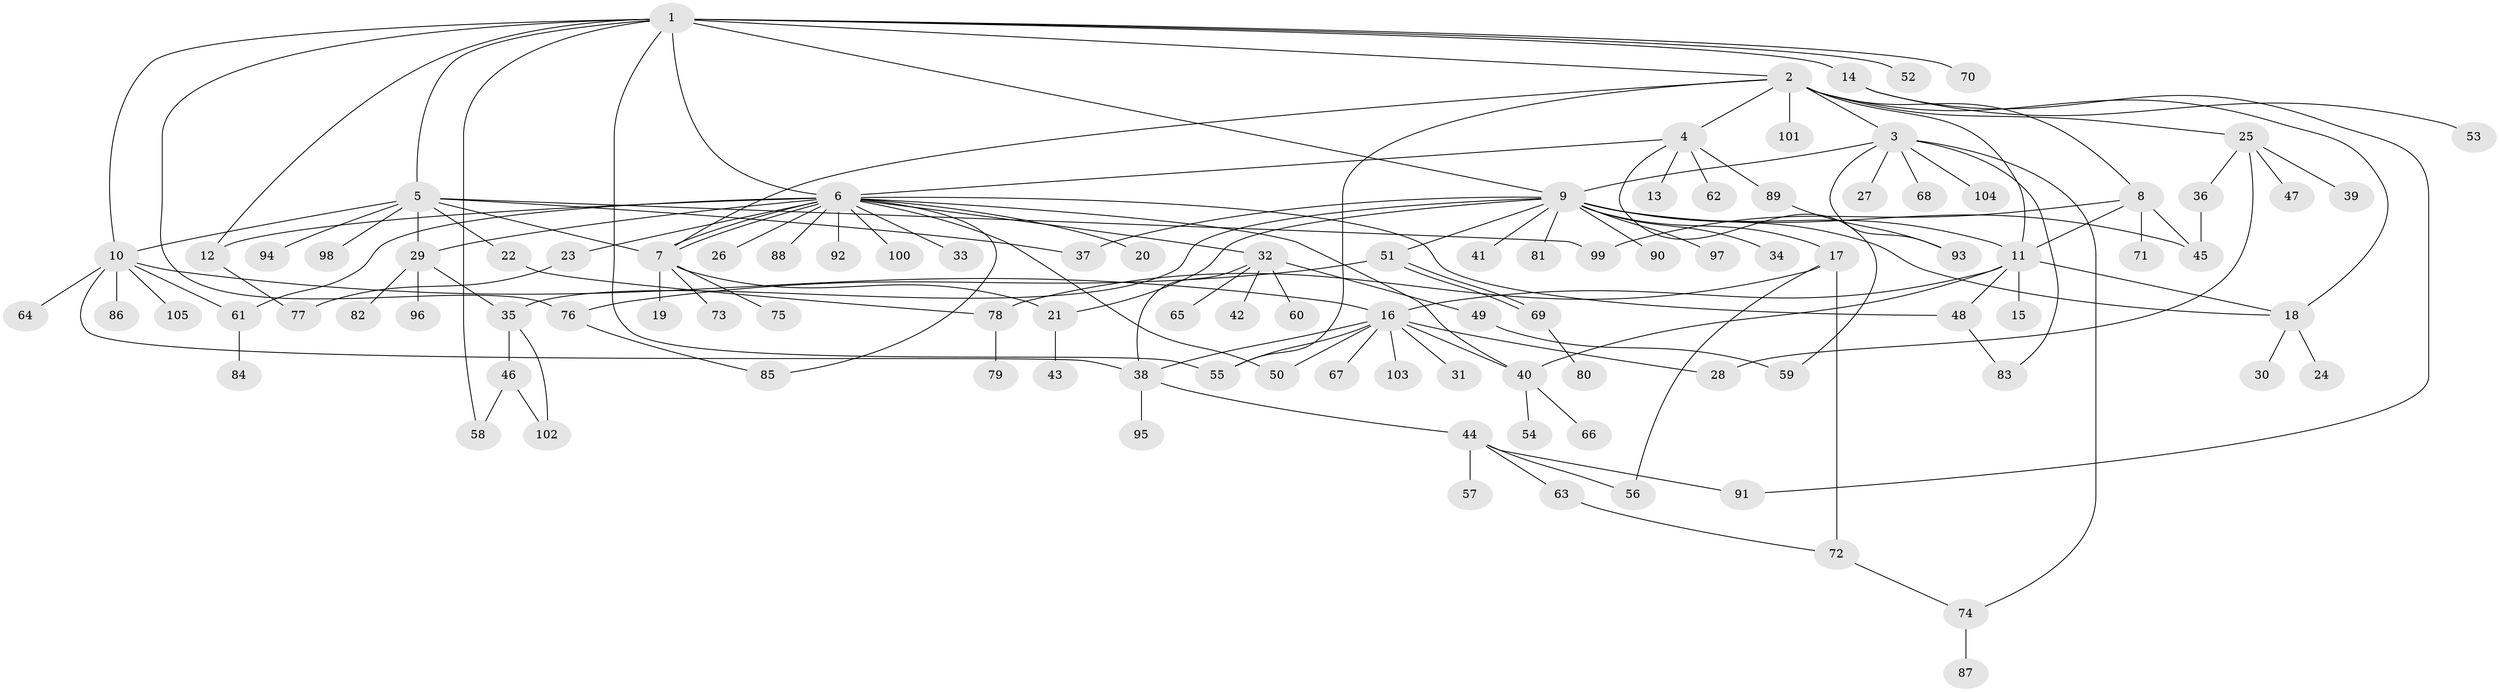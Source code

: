 // coarse degree distribution, {12: 0.02631578947368421, 8: 0.02631578947368421, 6: 0.013157894736842105, 9: 0.013157894736842105, 18: 0.013157894736842105, 7: 0.02631578947368421, 5: 0.05263157894736842, 16: 0.013157894736842105, 10: 0.013157894736842105, 3: 0.06578947368421052, 1: 0.5, 4: 0.05263157894736842, 2: 0.18421052631578946}
// Generated by graph-tools (version 1.1) at 2025/52/02/27/25 19:52:00]
// undirected, 105 vertices, 147 edges
graph export_dot {
graph [start="1"]
  node [color=gray90,style=filled];
  1;
  2;
  3;
  4;
  5;
  6;
  7;
  8;
  9;
  10;
  11;
  12;
  13;
  14;
  15;
  16;
  17;
  18;
  19;
  20;
  21;
  22;
  23;
  24;
  25;
  26;
  27;
  28;
  29;
  30;
  31;
  32;
  33;
  34;
  35;
  36;
  37;
  38;
  39;
  40;
  41;
  42;
  43;
  44;
  45;
  46;
  47;
  48;
  49;
  50;
  51;
  52;
  53;
  54;
  55;
  56;
  57;
  58;
  59;
  60;
  61;
  62;
  63;
  64;
  65;
  66;
  67;
  68;
  69;
  70;
  71;
  72;
  73;
  74;
  75;
  76;
  77;
  78;
  79;
  80;
  81;
  82;
  83;
  84;
  85;
  86;
  87;
  88;
  89;
  90;
  91;
  92;
  93;
  94;
  95;
  96;
  97;
  98;
  99;
  100;
  101;
  102;
  103;
  104;
  105;
  1 -- 2;
  1 -- 5;
  1 -- 6;
  1 -- 9;
  1 -- 10;
  1 -- 12;
  1 -- 14;
  1 -- 52;
  1 -- 55;
  1 -- 58;
  1 -- 70;
  1 -- 76;
  2 -- 3;
  2 -- 4;
  2 -- 7;
  2 -- 8;
  2 -- 11;
  2 -- 18;
  2 -- 25;
  2 -- 55;
  2 -- 101;
  3 -- 9;
  3 -- 27;
  3 -- 68;
  3 -- 74;
  3 -- 83;
  3 -- 93;
  3 -- 104;
  4 -- 6;
  4 -- 13;
  4 -- 59;
  4 -- 62;
  4 -- 89;
  5 -- 7;
  5 -- 10;
  5 -- 22;
  5 -- 29;
  5 -- 37;
  5 -- 94;
  5 -- 98;
  5 -- 99;
  6 -- 7;
  6 -- 7;
  6 -- 12;
  6 -- 20;
  6 -- 23;
  6 -- 26;
  6 -- 29;
  6 -- 32;
  6 -- 33;
  6 -- 40;
  6 -- 48;
  6 -- 50;
  6 -- 61;
  6 -- 85;
  6 -- 88;
  6 -- 92;
  6 -- 100;
  7 -- 19;
  7 -- 21;
  7 -- 73;
  7 -- 75;
  8 -- 11;
  8 -- 45;
  8 -- 71;
  8 -- 99;
  9 -- 11;
  9 -- 17;
  9 -- 18;
  9 -- 21;
  9 -- 34;
  9 -- 35;
  9 -- 37;
  9 -- 41;
  9 -- 45;
  9 -- 51;
  9 -- 81;
  9 -- 90;
  9 -- 97;
  10 -- 16;
  10 -- 38;
  10 -- 61;
  10 -- 64;
  10 -- 86;
  10 -- 105;
  11 -- 15;
  11 -- 16;
  11 -- 18;
  11 -- 40;
  11 -- 48;
  12 -- 77;
  14 -- 53;
  14 -- 91;
  16 -- 28;
  16 -- 31;
  16 -- 38;
  16 -- 40;
  16 -- 50;
  16 -- 55;
  16 -- 67;
  16 -- 103;
  17 -- 56;
  17 -- 72;
  17 -- 78;
  18 -- 24;
  18 -- 30;
  21 -- 43;
  22 -- 78;
  23 -- 77;
  25 -- 28;
  25 -- 36;
  25 -- 39;
  25 -- 47;
  29 -- 35;
  29 -- 82;
  29 -- 96;
  32 -- 38;
  32 -- 42;
  32 -- 49;
  32 -- 60;
  32 -- 65;
  35 -- 46;
  35 -- 102;
  36 -- 45;
  38 -- 44;
  38 -- 95;
  40 -- 54;
  40 -- 66;
  44 -- 56;
  44 -- 57;
  44 -- 63;
  44 -- 91;
  46 -- 58;
  46 -- 102;
  48 -- 83;
  49 -- 59;
  51 -- 69;
  51 -- 69;
  51 -- 76;
  61 -- 84;
  63 -- 72;
  69 -- 80;
  72 -- 74;
  74 -- 87;
  76 -- 85;
  78 -- 79;
  89 -- 93;
}
